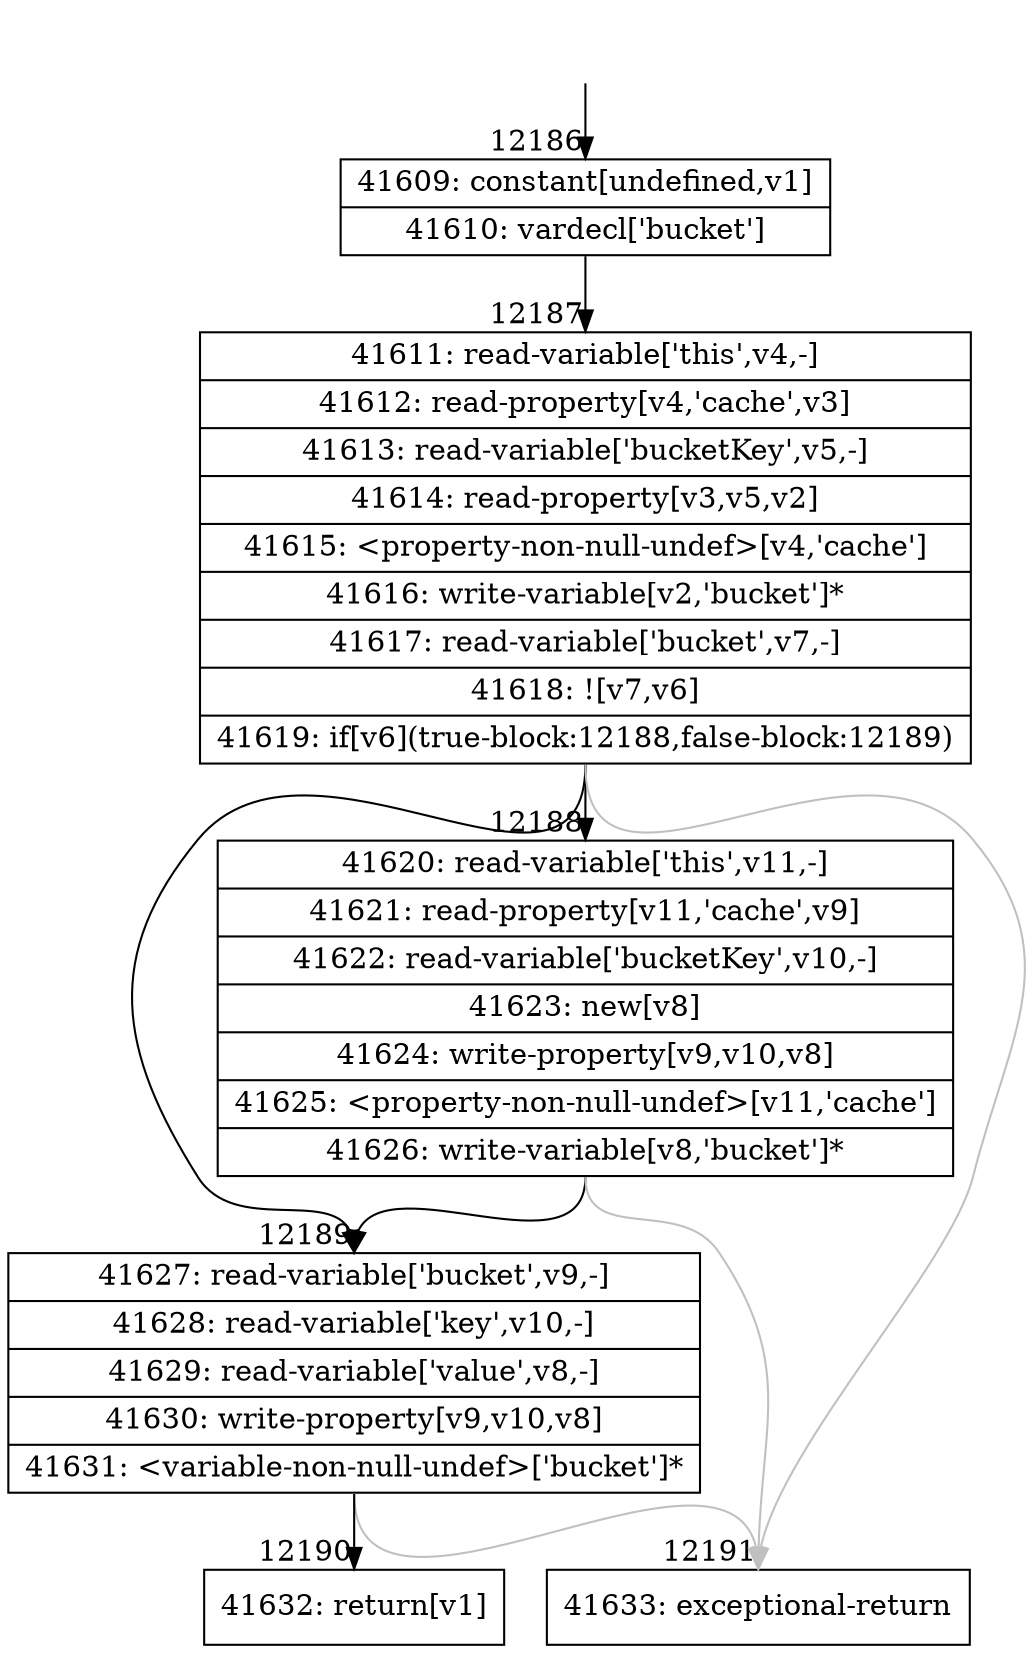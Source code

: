 digraph {
rankdir="TD"
BB_entry1008[shape=none,label=""];
BB_entry1008 -> BB12186 [tailport=s, headport=n, headlabel="    12186"]
BB12186 [shape=record label="{41609: constant[undefined,v1]|41610: vardecl['bucket']}" ] 
BB12186 -> BB12187 [tailport=s, headport=n, headlabel="      12187"]
BB12187 [shape=record label="{41611: read-variable['this',v4,-]|41612: read-property[v4,'cache',v3]|41613: read-variable['bucketKey',v5,-]|41614: read-property[v3,v5,v2]|41615: \<property-non-null-undef\>[v4,'cache']|41616: write-variable[v2,'bucket']*|41617: read-variable['bucket',v7,-]|41618: ![v7,v6]|41619: if[v6](true-block:12188,false-block:12189)}" ] 
BB12187 -> BB12188 [tailport=s, headport=n, headlabel="      12188"]
BB12187 -> BB12189 [tailport=s, headport=n, headlabel="      12189"]
BB12187 -> BB12191 [tailport=s, headport=n, color=gray, headlabel="      12191"]
BB12188 [shape=record label="{41620: read-variable['this',v11,-]|41621: read-property[v11,'cache',v9]|41622: read-variable['bucketKey',v10,-]|41623: new[v8]|41624: write-property[v9,v10,v8]|41625: \<property-non-null-undef\>[v11,'cache']|41626: write-variable[v8,'bucket']*}" ] 
BB12188 -> BB12189 [tailport=s, headport=n]
BB12188 -> BB12191 [tailport=s, headport=n, color=gray]
BB12189 [shape=record label="{41627: read-variable['bucket',v9,-]|41628: read-variable['key',v10,-]|41629: read-variable['value',v8,-]|41630: write-property[v9,v10,v8]|41631: \<variable-non-null-undef\>['bucket']*}" ] 
BB12189 -> BB12190 [tailport=s, headport=n, headlabel="      12190"]
BB12189 -> BB12191 [tailport=s, headport=n, color=gray]
BB12190 [shape=record label="{41632: return[v1]}" ] 
BB12191 [shape=record label="{41633: exceptional-return}" ] 
//#$~ 22419
}
